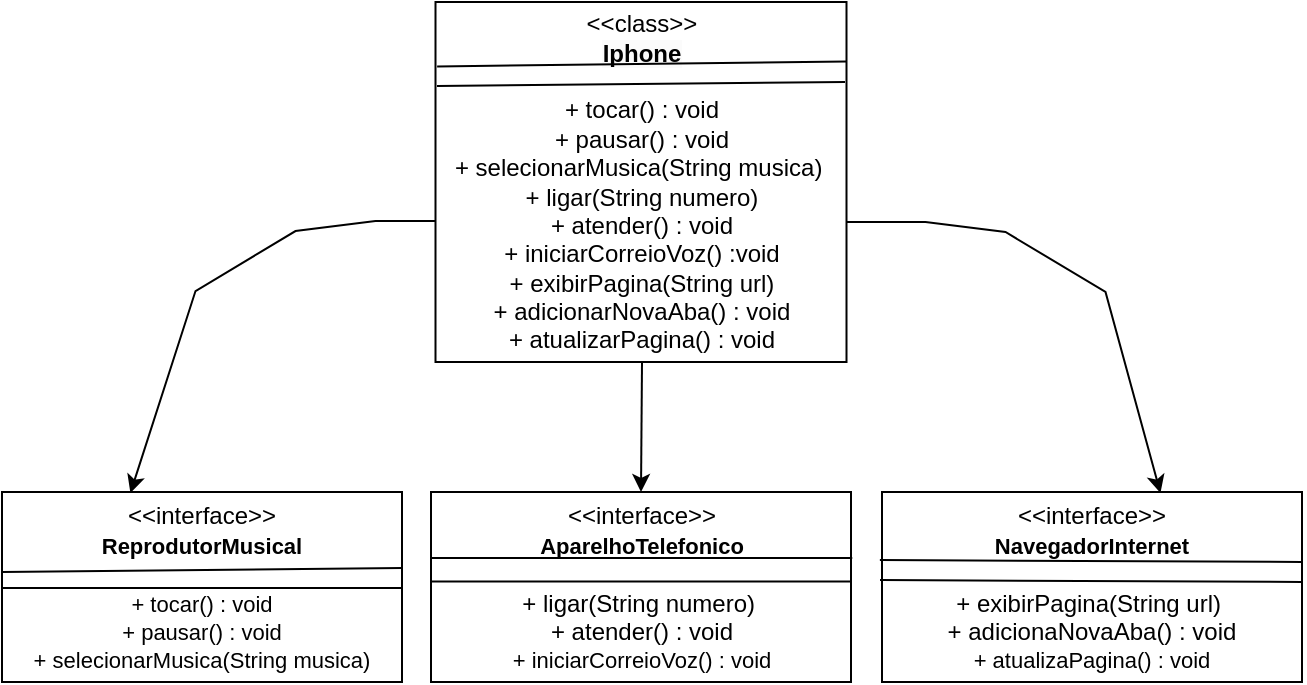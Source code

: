 <mxfile version="24.6.4" type="device">
  <diagram name="Página-1" id="Ll42wDEzrz5RkQPiOsMY">
    <mxGraphModel dx="795" dy="472" grid="1" gridSize="10" guides="1" tooltips="1" connect="1" arrows="1" fold="1" page="1" pageScale="1" pageWidth="827" pageHeight="1169" math="0" shadow="0">
      <root>
        <mxCell id="0" />
        <mxCell id="1" parent="0" />
        <mxCell id="sB12BEeWed44Ng4KwAOB-14" value="&amp;lt;&amp;lt;class&amp;gt;&amp;gt;&lt;br&gt;&lt;b style=&quot;forced-color-adjust: none; color: rgb(0, 0, 0); font-family: Helvetica; font-size: 12px; font-style: normal; font-variant-ligatures: normal; font-variant-caps: normal; letter-spacing: normal; orphans: 2; text-align: center; text-indent: 0px; text-transform: none; widows: 2; word-spacing: 0px; -webkit-text-stroke-width: 0px; white-space: normal; background-color: rgb(251, 251, 251); text-decoration-thickness: initial; text-decoration-style: initial; text-decoration-color: initial;&quot;&gt;Iphone&lt;/b&gt;&lt;div&gt;&lt;b&gt;&lt;br&gt;&lt;/b&gt;+ tocar() : void&lt;div&gt;+ pausar() : void&lt;/div&gt;&lt;div&gt;+ selecionarMusica(String musica)&amp;nbsp;&lt;/div&gt;&lt;/div&gt;&lt;div&gt;+ ligar(String numero)&lt;/div&gt;&lt;div&gt;+ atender() : void&lt;/div&gt;&lt;div&gt;+ iniciarCorreioVoz() :void&lt;/div&gt;&lt;div&gt;+ exibirPagina(String url)&lt;/div&gt;&lt;div&gt;+ adicionarNovaAba() : void&lt;/div&gt;&lt;div&gt;+ atualizarPagina() : void&lt;/div&gt;" style="rounded=0;whiteSpace=wrap;html=1;" parent="1" vertex="1">
          <mxGeometry x="226.75" y="100" width="205.5" height="180" as="geometry" />
        </mxCell>
        <mxCell id="sB12BEeWed44Ng4KwAOB-20" value="&lt;div&gt;&amp;lt;&amp;lt;interface&amp;gt;&amp;gt;&lt;/div&gt;&lt;font style=&quot;font-size: 11px;&quot;&gt;&lt;b&gt;ReprodutorMusical&lt;/b&gt;&lt;/font&gt;&lt;div&gt;&lt;br&gt;&lt;/div&gt;&lt;div&gt;&lt;font style=&quot;font-size: 11px;&quot;&gt;+ tocar() : void&lt;/font&gt;&lt;div&gt;&lt;font style=&quot;font-size: 11px;&quot;&gt;+ pausar() : void&lt;br&gt;&lt;/font&gt;&lt;/div&gt;&lt;div&gt;&lt;font style=&quot;font-size: 11px;&quot;&gt;+ selecionarMusica(String musica)&lt;/font&gt;&lt;/div&gt;&lt;/div&gt;" style="rounded=0;whiteSpace=wrap;html=1;" parent="1" vertex="1">
          <mxGeometry x="10" y="345" width="200" height="95" as="geometry" />
        </mxCell>
        <mxCell id="sB12BEeWed44Ng4KwAOB-21" value="" style="endArrow=none;html=1;rounded=0;" parent="1" edge="1">
          <mxGeometry width="50" height="50" relative="1" as="geometry">
            <mxPoint x="10" y="385" as="sourcePoint" />
            <mxPoint x="210" y="383" as="targetPoint" />
            <Array as="points">
              <mxPoint x="210" y="383" />
            </Array>
          </mxGeometry>
        </mxCell>
        <mxCell id="sB12BEeWed44Ng4KwAOB-22" value="" style="endArrow=none;html=1;rounded=0;" parent="1" edge="1">
          <mxGeometry width="50" height="50" relative="1" as="geometry">
            <mxPoint x="10" y="393" as="sourcePoint" />
            <mxPoint x="210" y="393" as="targetPoint" />
            <Array as="points" />
          </mxGeometry>
        </mxCell>
        <mxCell id="DHwOmjxzVZR-vPeQ1OiH-1" value="&lt;div&gt;&amp;lt;&amp;lt;interface&amp;gt;&amp;gt;&lt;/div&gt;&lt;div&gt;&lt;span style=&quot;font-size: 11px;&quot;&gt;&lt;b&gt;AparelhoTelefonico&lt;/b&gt;&lt;/span&gt;&lt;/div&gt;&lt;div&gt;&lt;span style=&quot;color: rgba(0, 0, 0, 0); font-family: monospace; font-size: 0px; text-align: start; text-wrap: nowrap;&quot;&gt;%3CmxGraphModel%3E%3Croot%3E%3CmxCell%20id%3D%220%22%2F%3E%3CmxCell%20id%3D%221%22%20parent%3D%220%22%2F%3E%3CmxCell%20id%3D%222%22%20value%3D%22%22%20style%3D%22endArrow%3Dnone%3Bhtml%3D1%3Brounded%3D0%3BentryX%3D1.003%3BentryY%3D0.417%3BentryDx%3D0%3BentryDy%3D0%3BentryPerimeter%3D0%3BexitX%3D-0.006%3BexitY%3D0.403%3BexitDx%3D0%3BexitDy%3D0%3BexitPerimeter%3D0%3B%22%20edge%3D%221%22%20parent%3D%221%22%3E%3CmxGeometry%20width%3D%2250%22%20height%3D%2250%22%20relative%3D%221%22%20as%3D%22geometry%22%3E%3CmxPoint%20x%3D%229.996%22%20y%3D%22140.0%22%20as%3D%22sourcePoint%22%2F%3E%3CmxPoint%20x%3D%22210.787%22%20y%3D%22141.4%22%20as%3D%22targetPoint%22%2F%3E%3CArray%20as%3D%22points%22%2F%3E%3C%2FmxGeometry%3E%3C%2FmxCell%3E%3C%2Froot%3E%3C%2FmxGraphModel%3E&lt;/span&gt;&lt;span style=&quot;background-color: initial;&quot;&gt;&lt;br&gt;&lt;/span&gt;&lt;/div&gt;&lt;div&gt;&lt;span style=&quot;background-color: initial;&quot;&gt;+ ligar(String numero)&amp;nbsp;&lt;/span&gt;&lt;/div&gt;&lt;div&gt;&lt;span style=&quot;background-color: initial;&quot;&gt;+ atender() : void&lt;/span&gt;&lt;/div&gt;&lt;div&gt;&lt;font style=&quot;font-size: 11px;&quot;&gt;+ iniciarCorreioVoz() : void&lt;/font&gt;&lt;/div&gt;" style="rounded=0;whiteSpace=wrap;html=1;" vertex="1" parent="1">
          <mxGeometry x="224.5" y="345" width="210" height="95" as="geometry" />
        </mxCell>
        <mxCell id="DHwOmjxzVZR-vPeQ1OiH-2" value="" style="endArrow=none;html=1;rounded=0;entryX=1.003;entryY=0.347;entryDx=0;entryDy=0;entryPerimeter=0;exitX=0;exitY=0.347;exitDx=0;exitDy=0;exitPerimeter=0;" edge="1" parent="1" source="DHwOmjxzVZR-vPeQ1OiH-1" target="DHwOmjxzVZR-vPeQ1OiH-1">
          <mxGeometry width="50" height="50" relative="1" as="geometry">
            <mxPoint x="390" y="560" as="sourcePoint" />
            <mxPoint x="440" y="510" as="targetPoint" />
          </mxGeometry>
        </mxCell>
        <mxCell id="DHwOmjxzVZR-vPeQ1OiH-3" value="" style="endArrow=none;html=1;rounded=0;entryX=1.003;entryY=0.347;entryDx=0;entryDy=0;entryPerimeter=0;exitX=0;exitY=0.347;exitDx=0;exitDy=0;exitPerimeter=0;" edge="1" parent="1">
          <mxGeometry width="50" height="50" relative="1" as="geometry">
            <mxPoint x="224.5" y="389.8" as="sourcePoint" />
            <mxPoint x="434.5" y="389.8" as="targetPoint" />
          </mxGeometry>
        </mxCell>
        <mxCell id="DHwOmjxzVZR-vPeQ1OiH-9" value="&lt;div&gt;&amp;lt;&amp;lt;interface&amp;gt;&amp;gt;&lt;/div&gt;&lt;div&gt;&lt;span style=&quot;font-size: 11px;&quot;&gt;&lt;b&gt;NavegadorInternet&lt;/b&gt;&lt;/span&gt;&lt;/div&gt;&lt;div&gt;&lt;span style=&quot;color: rgba(0, 0, 0, 0); font-family: monospace; font-size: 0px; text-align: start; text-wrap: nowrap;&quot;&gt;%3CmxGraphModel%3E%3Croot%3E%3CmxCell%20id%3D%220%22%2F%3E%3CmxCell%20id%3D%221%22%20parent%3D%220%22%2F%3E%3CmxCell%20id%3D%222%22%20value%3D%22%22%20style%3D%22endArrow%3Dnone%3Bhtml%3D1%3Brounded%3D0%3BentryX%3D1.003%3BentryY%3D0.417%3BentryDx%3D0%3BentryDy%3D0%3BentryPerimeter%3D0%3BexitX%3D-0.006%3BexitY%3D0.403%3BexitDx%3D0%3BexitDy%3D0%3BexitPerimeter%3D0%3B%22%20edge%3D%221%22%20parent%3D%221%22%3E%3CmxGeometry%20width%3D%2250%22%20height%3D%2250%22%20relative%3D%221%22%20as%3D%22geometry%22%3E%3CmxPoint%20x%3D%229.996%22%20y%3D%22140.0%22%20as%3D%22sourcePoint%22%2F%3E%3CmxPoint%20x%3D%22210.787%22%20y%3D%22141.4%22%20as%3D%22targetPoint%22%2F%3E%3CArray%20as%3D%22points%22%2F%3E%3C%2FmxGeometry%3E%3C%2FmxCell%3E%3C%2Froot%3E%3C%2FmxGraphModel%3E&lt;/span&gt;&lt;span style=&quot;background-color: initial;&quot;&gt;&lt;br&gt;&lt;/span&gt;&lt;/div&gt;&lt;div&gt;&lt;span style=&quot;background-color: initial;&quot;&gt;+ exibirPagina(String url)&amp;nbsp;&lt;/span&gt;&lt;/div&gt;&lt;div&gt;&lt;span style=&quot;background-color: initial;&quot;&gt;+ adicionaNovaAba() : void&lt;/span&gt;&lt;/div&gt;&lt;div&gt;&lt;font style=&quot;font-size: 11px;&quot;&gt;+ atualizaPagina() : void&lt;/font&gt;&lt;/div&gt;" style="rounded=0;whiteSpace=wrap;html=1;" vertex="1" parent="1">
          <mxGeometry x="450" y="345" width="210" height="95" as="geometry" />
        </mxCell>
        <mxCell id="DHwOmjxzVZR-vPeQ1OiH-11" value="" style="endArrow=none;html=1;rounded=0;exitX=-0.005;exitY=0.358;exitDx=0;exitDy=0;exitPerimeter=0;" edge="1" parent="1" source="DHwOmjxzVZR-vPeQ1OiH-9">
          <mxGeometry width="50" height="50" relative="1" as="geometry">
            <mxPoint x="610" y="430" as="sourcePoint" />
            <mxPoint x="660" y="380" as="targetPoint" />
          </mxGeometry>
        </mxCell>
        <mxCell id="DHwOmjxzVZR-vPeQ1OiH-12" value="" style="endArrow=none;html=1;rounded=0;exitX=-0.005;exitY=0.358;exitDx=0;exitDy=0;exitPerimeter=0;" edge="1" parent="1">
          <mxGeometry width="50" height="50" relative="1" as="geometry">
            <mxPoint x="449" y="389" as="sourcePoint" />
            <mxPoint x="660" y="390" as="targetPoint" />
          </mxGeometry>
        </mxCell>
        <mxCell id="DHwOmjxzVZR-vPeQ1OiH-15" value="" style="endArrow=classic;html=1;rounded=0;entryX=0.321;entryY=0.005;entryDx=0;entryDy=0;entryPerimeter=0;" edge="1" parent="1" target="sB12BEeWed44Ng4KwAOB-20">
          <mxGeometry width="50" height="50" relative="1" as="geometry">
            <mxPoint x="226.75" y="209.52" as="sourcePoint" />
            <mxPoint x="77.55" y="279.995" as="targetPoint" />
            <Array as="points">
              <mxPoint x="196.75" y="209.52" />
              <mxPoint x="156.75" y="214.52" />
              <mxPoint x="106.75" y="244.52" />
            </Array>
          </mxGeometry>
        </mxCell>
        <mxCell id="DHwOmjxzVZR-vPeQ1OiH-16" value="" style="endArrow=classic;html=1;rounded=0;entryX=0.663;entryY=0.005;entryDx=0;entryDy=0;entryPerimeter=0;" edge="1" parent="1" target="DHwOmjxzVZR-vPeQ1OiH-9">
          <mxGeometry width="50" height="50" relative="1" as="geometry">
            <mxPoint x="432.25" y="210" as="sourcePoint" />
            <mxPoint x="590" y="340" as="targetPoint" />
            <Array as="points">
              <mxPoint x="471.75" y="210" />
              <mxPoint x="511.75" y="215" />
              <mxPoint x="561.75" y="245" />
            </Array>
          </mxGeometry>
        </mxCell>
        <mxCell id="DHwOmjxzVZR-vPeQ1OiH-17" value="" style="endArrow=classic;html=1;rounded=0;entryX=0.5;entryY=0;entryDx=0;entryDy=0;" edge="1" parent="1" target="DHwOmjxzVZR-vPeQ1OiH-1">
          <mxGeometry width="50" height="50" relative="1" as="geometry">
            <mxPoint x="330" y="280" as="sourcePoint" />
            <mxPoint x="390" y="320" as="targetPoint" />
          </mxGeometry>
        </mxCell>
        <mxCell id="DHwOmjxzVZR-vPeQ1OiH-19" value="" style="endArrow=none;html=1;rounded=0;entryX=1.001;entryY=0.165;entryDx=0;entryDy=0;entryPerimeter=0;exitX=0.004;exitY=0.179;exitDx=0;exitDy=0;exitPerimeter=0;" edge="1" parent="1" source="sB12BEeWed44Ng4KwAOB-14" target="sB12BEeWed44Ng4KwAOB-14">
          <mxGeometry width="50" height="50" relative="1" as="geometry">
            <mxPoint x="364" y="180" as="sourcePoint" />
            <mxPoint x="414" y="130" as="targetPoint" />
          </mxGeometry>
        </mxCell>
        <mxCell id="DHwOmjxzVZR-vPeQ1OiH-20" value="" style="endArrow=none;html=1;rounded=0;entryX=1.001;entryY=0.165;entryDx=0;entryDy=0;entryPerimeter=0;exitX=0.004;exitY=0.179;exitDx=0;exitDy=0;exitPerimeter=0;" edge="1" parent="1">
          <mxGeometry width="50" height="50" relative="1" as="geometry">
            <mxPoint x="227.5" y="142" as="sourcePoint" />
            <mxPoint x="431.5" y="140" as="targetPoint" />
          </mxGeometry>
        </mxCell>
      </root>
    </mxGraphModel>
  </diagram>
</mxfile>
